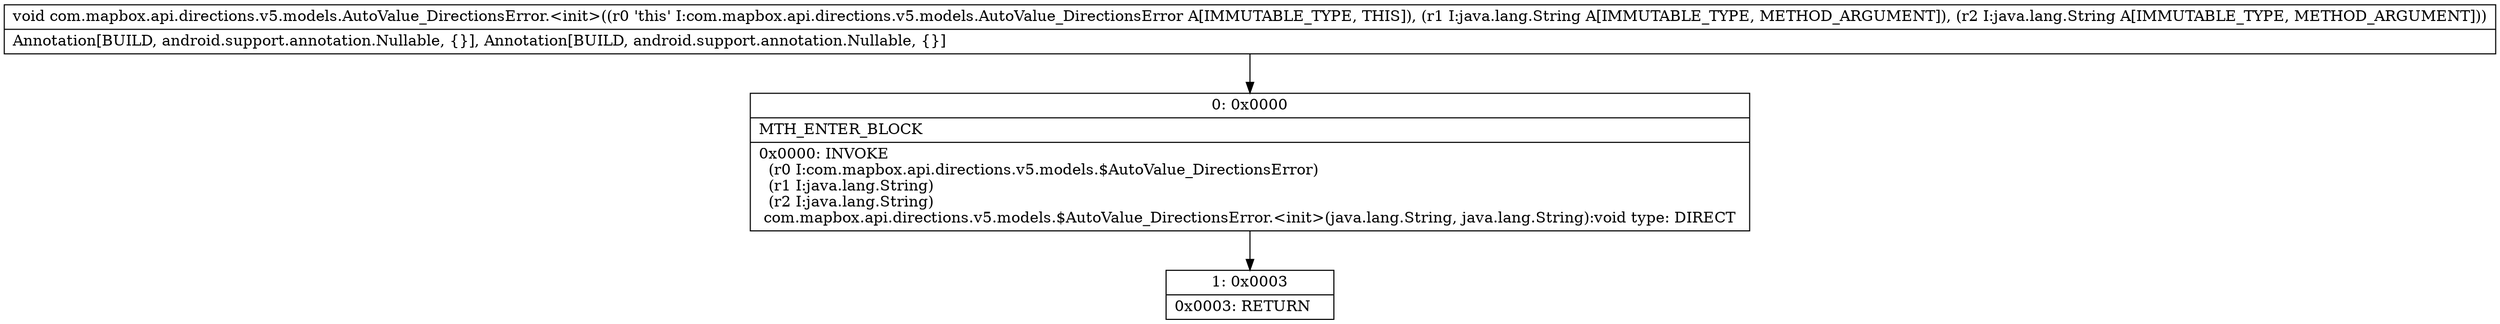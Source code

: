 digraph "CFG forcom.mapbox.api.directions.v5.models.AutoValue_DirectionsError.\<init\>(Ljava\/lang\/String;Ljava\/lang\/String;)V" {
Node_0 [shape=record,label="{0\:\ 0x0000|MTH_ENTER_BLOCK\l|0x0000: INVOKE  \l  (r0 I:com.mapbox.api.directions.v5.models.$AutoValue_DirectionsError)\l  (r1 I:java.lang.String)\l  (r2 I:java.lang.String)\l com.mapbox.api.directions.v5.models.$AutoValue_DirectionsError.\<init\>(java.lang.String, java.lang.String):void type: DIRECT \l}"];
Node_1 [shape=record,label="{1\:\ 0x0003|0x0003: RETURN   \l}"];
MethodNode[shape=record,label="{void com.mapbox.api.directions.v5.models.AutoValue_DirectionsError.\<init\>((r0 'this' I:com.mapbox.api.directions.v5.models.AutoValue_DirectionsError A[IMMUTABLE_TYPE, THIS]), (r1 I:java.lang.String A[IMMUTABLE_TYPE, METHOD_ARGUMENT]), (r2 I:java.lang.String A[IMMUTABLE_TYPE, METHOD_ARGUMENT]))  | Annotation[BUILD, android.support.annotation.Nullable, \{\}], Annotation[BUILD, android.support.annotation.Nullable, \{\}]\l}"];
MethodNode -> Node_0;
Node_0 -> Node_1;
}


